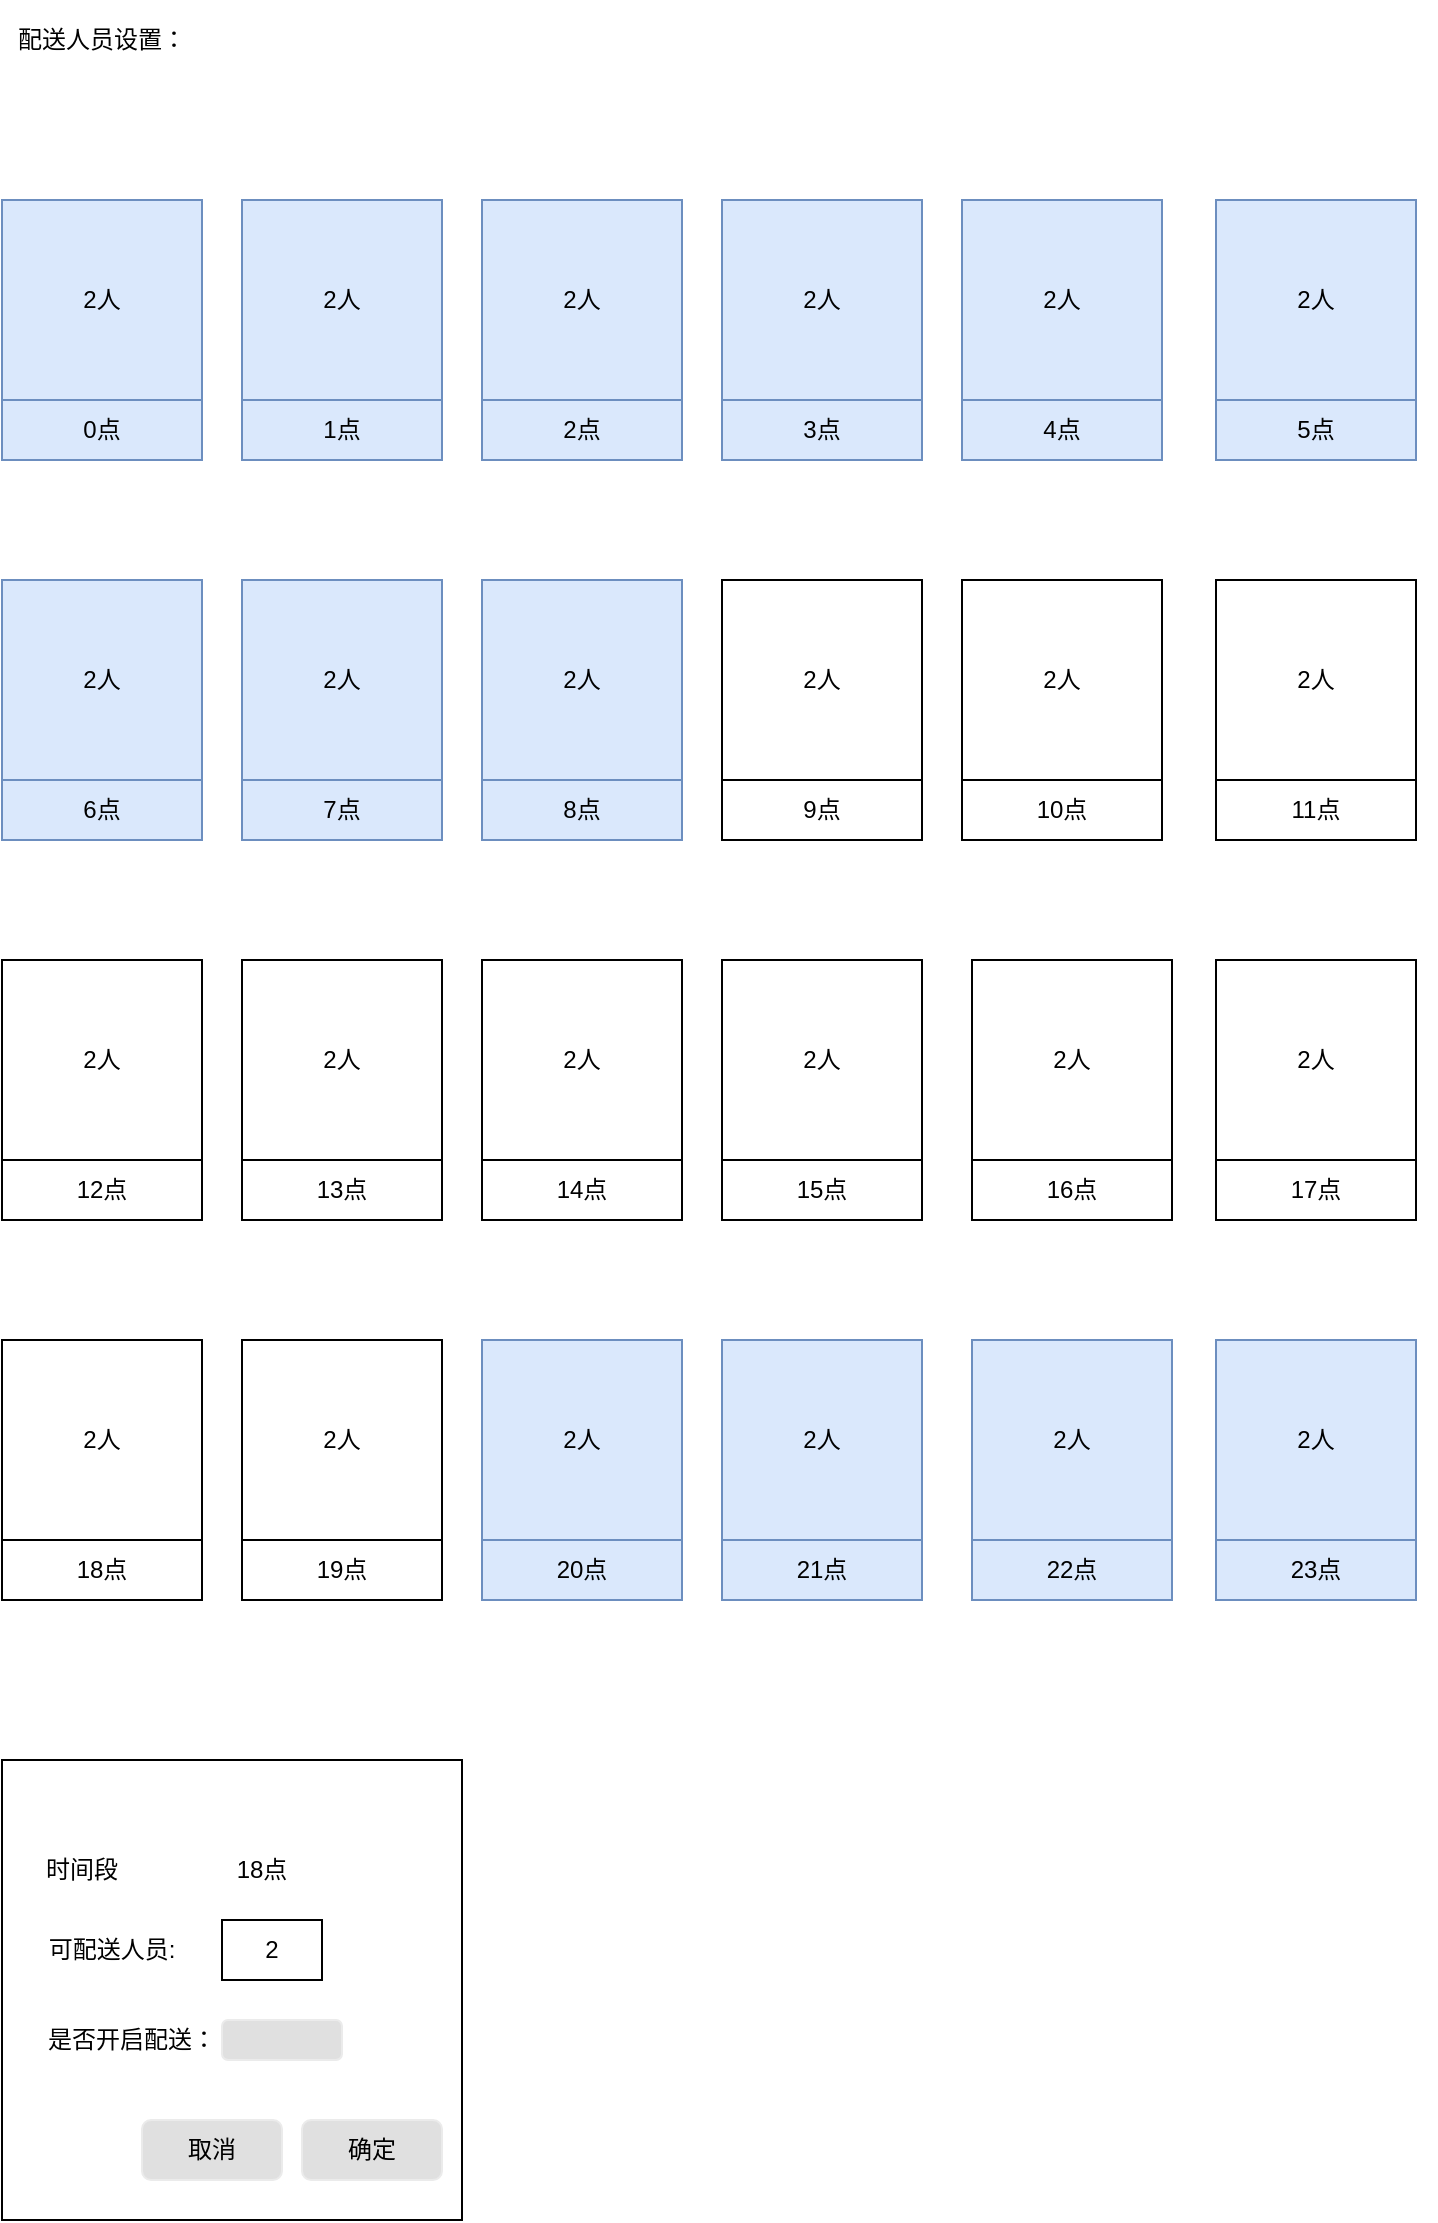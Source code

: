 <mxfile version="17.4.6" type="github">
  <diagram id="hV38s8yOrOusin9FNJrO" name="Page-1">
    <mxGraphModel dx="1422" dy="794" grid="1" gridSize="10" guides="1" tooltips="1" connect="1" arrows="1" fold="1" page="1" pageScale="1" pageWidth="827" pageHeight="1169" math="0" shadow="0">
      <root>
        <mxCell id="0" />
        <mxCell id="1" parent="0" />
        <mxCell id="0bW14wzQByv-zD3mdwpl-3" value="" style="group" vertex="1" connectable="0" parent="1">
          <mxGeometry x="110" y="160" width="100" height="130" as="geometry" />
        </mxCell>
        <mxCell id="0bW14wzQByv-zD3mdwpl-1" value="2人" style="whiteSpace=wrap;html=1;aspect=fixed;fillColor=#dae8fc;strokeColor=#6c8ebf;" vertex="1" parent="0bW14wzQByv-zD3mdwpl-3">
          <mxGeometry width="100" height="100" as="geometry" />
        </mxCell>
        <mxCell id="0bW14wzQByv-zD3mdwpl-2" value="0点" style="rounded=0;whiteSpace=wrap;html=1;fillColor=#dae8fc;strokeColor=#6c8ebf;" vertex="1" parent="0bW14wzQByv-zD3mdwpl-3">
          <mxGeometry y="100" width="100" height="30" as="geometry" />
        </mxCell>
        <mxCell id="0bW14wzQByv-zD3mdwpl-4" value="" style="group" vertex="1" connectable="0" parent="1">
          <mxGeometry x="230" y="160" width="100" height="130" as="geometry" />
        </mxCell>
        <mxCell id="0bW14wzQByv-zD3mdwpl-5" value="2人" style="whiteSpace=wrap;html=1;aspect=fixed;fillColor=#dae8fc;strokeColor=#6c8ebf;" vertex="1" parent="0bW14wzQByv-zD3mdwpl-4">
          <mxGeometry width="100" height="100" as="geometry" />
        </mxCell>
        <mxCell id="0bW14wzQByv-zD3mdwpl-6" value="1点" style="rounded=0;whiteSpace=wrap;html=1;fillColor=#dae8fc;strokeColor=#6c8ebf;" vertex="1" parent="0bW14wzQByv-zD3mdwpl-4">
          <mxGeometry y="100" width="100" height="30" as="geometry" />
        </mxCell>
        <mxCell id="0bW14wzQByv-zD3mdwpl-7" value="" style="group" vertex="1" connectable="0" parent="1">
          <mxGeometry x="350" y="160" width="100" height="130" as="geometry" />
        </mxCell>
        <mxCell id="0bW14wzQByv-zD3mdwpl-8" value="2人" style="whiteSpace=wrap;html=1;aspect=fixed;fillColor=#dae8fc;strokeColor=#6c8ebf;" vertex="1" parent="0bW14wzQByv-zD3mdwpl-7">
          <mxGeometry width="100" height="100" as="geometry" />
        </mxCell>
        <mxCell id="0bW14wzQByv-zD3mdwpl-9" value="2点" style="rounded=0;whiteSpace=wrap;html=1;fillColor=#dae8fc;strokeColor=#6c8ebf;" vertex="1" parent="0bW14wzQByv-zD3mdwpl-7">
          <mxGeometry y="100" width="100" height="30" as="geometry" />
        </mxCell>
        <mxCell id="0bW14wzQByv-zD3mdwpl-10" value="" style="group;fillColor=#dae8fc;strokeColor=#6c8ebf;" vertex="1" connectable="0" parent="1">
          <mxGeometry x="470" y="160" width="100" height="130" as="geometry" />
        </mxCell>
        <mxCell id="0bW14wzQByv-zD3mdwpl-11" value="2人" style="whiteSpace=wrap;html=1;aspect=fixed;fillColor=#dae8fc;strokeColor=#6c8ebf;" vertex="1" parent="0bW14wzQByv-zD3mdwpl-10">
          <mxGeometry width="100" height="100" as="geometry" />
        </mxCell>
        <mxCell id="0bW14wzQByv-zD3mdwpl-12" value="3点" style="rounded=0;whiteSpace=wrap;html=1;fillColor=#dae8fc;strokeColor=#6c8ebf;" vertex="1" parent="0bW14wzQByv-zD3mdwpl-10">
          <mxGeometry y="100" width="100" height="30" as="geometry" />
        </mxCell>
        <mxCell id="0bW14wzQByv-zD3mdwpl-19" value="" style="group" vertex="1" connectable="0" parent="1">
          <mxGeometry x="110" y="350" width="100" height="130" as="geometry" />
        </mxCell>
        <mxCell id="0bW14wzQByv-zD3mdwpl-20" value="2人" style="whiteSpace=wrap;html=1;aspect=fixed;fillColor=#dae8fc;strokeColor=#6c8ebf;" vertex="1" parent="0bW14wzQByv-zD3mdwpl-19">
          <mxGeometry width="100" height="100" as="geometry" />
        </mxCell>
        <mxCell id="0bW14wzQByv-zD3mdwpl-21" value="6点" style="rounded=0;whiteSpace=wrap;html=1;fillColor=#dae8fc;strokeColor=#6c8ebf;" vertex="1" parent="0bW14wzQByv-zD3mdwpl-19">
          <mxGeometry y="100" width="100" height="30" as="geometry" />
        </mxCell>
        <mxCell id="0bW14wzQByv-zD3mdwpl-22" value="" style="group;fillColor=#dae8fc;strokeColor=#6c8ebf;" vertex="1" connectable="0" parent="1">
          <mxGeometry x="230" y="350" width="100" height="130" as="geometry" />
        </mxCell>
        <mxCell id="0bW14wzQByv-zD3mdwpl-23" value="2人" style="whiteSpace=wrap;html=1;aspect=fixed;fillColor=#dae8fc;strokeColor=#6c8ebf;" vertex="1" parent="0bW14wzQByv-zD3mdwpl-22">
          <mxGeometry width="100" height="100" as="geometry" />
        </mxCell>
        <mxCell id="0bW14wzQByv-zD3mdwpl-24" value="7点" style="rounded=0;whiteSpace=wrap;html=1;fillColor=#dae8fc;strokeColor=#6c8ebf;" vertex="1" parent="0bW14wzQByv-zD3mdwpl-22">
          <mxGeometry y="100" width="100" height="30" as="geometry" />
        </mxCell>
        <mxCell id="0bW14wzQByv-zD3mdwpl-25" value="" style="group;fillColor=#dae8fc;strokeColor=#6c8ebf;" vertex="1" connectable="0" parent="1">
          <mxGeometry x="350" y="350" width="100" height="130" as="geometry" />
        </mxCell>
        <mxCell id="0bW14wzQByv-zD3mdwpl-26" value="2人" style="whiteSpace=wrap;html=1;aspect=fixed;fillColor=#dae8fc;strokeColor=#6c8ebf;" vertex="1" parent="0bW14wzQByv-zD3mdwpl-25">
          <mxGeometry width="100" height="100" as="geometry" />
        </mxCell>
        <mxCell id="0bW14wzQByv-zD3mdwpl-27" value="8点" style="rounded=0;whiteSpace=wrap;html=1;fillColor=#dae8fc;strokeColor=#6c8ebf;" vertex="1" parent="0bW14wzQByv-zD3mdwpl-25">
          <mxGeometry y="100" width="100" height="30" as="geometry" />
        </mxCell>
        <mxCell id="0bW14wzQByv-zD3mdwpl-28" value="" style="group" vertex="1" connectable="0" parent="1">
          <mxGeometry x="470" y="350" width="100" height="130" as="geometry" />
        </mxCell>
        <mxCell id="0bW14wzQByv-zD3mdwpl-29" value="2人" style="whiteSpace=wrap;html=1;aspect=fixed;" vertex="1" parent="0bW14wzQByv-zD3mdwpl-28">
          <mxGeometry width="100" height="100" as="geometry" />
        </mxCell>
        <mxCell id="0bW14wzQByv-zD3mdwpl-30" value="9点" style="rounded=0;whiteSpace=wrap;html=1;" vertex="1" parent="0bW14wzQByv-zD3mdwpl-28">
          <mxGeometry y="100" width="100" height="30" as="geometry" />
        </mxCell>
        <mxCell id="0bW14wzQByv-zD3mdwpl-31" value="" style="group" vertex="1" connectable="0" parent="1">
          <mxGeometry x="717" y="160" width="110" height="130" as="geometry" />
        </mxCell>
        <mxCell id="0bW14wzQByv-zD3mdwpl-32" value="2人" style="whiteSpace=wrap;html=1;aspect=fixed;fillColor=#dae8fc;strokeColor=#6c8ebf;" vertex="1" parent="0bW14wzQByv-zD3mdwpl-31">
          <mxGeometry width="100" height="100" as="geometry" />
        </mxCell>
        <mxCell id="0bW14wzQByv-zD3mdwpl-33" value="5点" style="rounded=0;whiteSpace=wrap;html=1;fillColor=#dae8fc;strokeColor=#6c8ebf;" vertex="1" parent="0bW14wzQByv-zD3mdwpl-31">
          <mxGeometry y="100" width="100" height="30" as="geometry" />
        </mxCell>
        <mxCell id="0bW14wzQByv-zD3mdwpl-34" value="" style="group" vertex="1" connectable="0" parent="1">
          <mxGeometry x="110" y="540" width="100" height="130" as="geometry" />
        </mxCell>
        <mxCell id="0bW14wzQByv-zD3mdwpl-35" value="2人" style="whiteSpace=wrap;html=1;aspect=fixed;" vertex="1" parent="0bW14wzQByv-zD3mdwpl-34">
          <mxGeometry width="100" height="100" as="geometry" />
        </mxCell>
        <mxCell id="0bW14wzQByv-zD3mdwpl-36" value="12点" style="rounded=0;whiteSpace=wrap;html=1;" vertex="1" parent="0bW14wzQByv-zD3mdwpl-34">
          <mxGeometry y="100" width="100" height="30" as="geometry" />
        </mxCell>
        <mxCell id="0bW14wzQByv-zD3mdwpl-37" value="" style="group" vertex="1" connectable="0" parent="1">
          <mxGeometry x="230" y="540" width="100" height="130" as="geometry" />
        </mxCell>
        <mxCell id="0bW14wzQByv-zD3mdwpl-38" value="2人" style="whiteSpace=wrap;html=1;aspect=fixed;" vertex="1" parent="0bW14wzQByv-zD3mdwpl-37">
          <mxGeometry width="100" height="100" as="geometry" />
        </mxCell>
        <mxCell id="0bW14wzQByv-zD3mdwpl-39" value="13点" style="rounded=0;whiteSpace=wrap;html=1;" vertex="1" parent="0bW14wzQByv-zD3mdwpl-37">
          <mxGeometry y="100" width="100" height="30" as="geometry" />
        </mxCell>
        <mxCell id="0bW14wzQByv-zD3mdwpl-40" value="" style="group" vertex="1" connectable="0" parent="1">
          <mxGeometry x="350" y="540" width="100" height="130" as="geometry" />
        </mxCell>
        <mxCell id="0bW14wzQByv-zD3mdwpl-41" value="2人" style="whiteSpace=wrap;html=1;aspect=fixed;" vertex="1" parent="0bW14wzQByv-zD3mdwpl-40">
          <mxGeometry width="100" height="100" as="geometry" />
        </mxCell>
        <mxCell id="0bW14wzQByv-zD3mdwpl-42" value="14点" style="rounded=0;whiteSpace=wrap;html=1;" vertex="1" parent="0bW14wzQByv-zD3mdwpl-40">
          <mxGeometry y="100" width="100" height="30" as="geometry" />
        </mxCell>
        <mxCell id="0bW14wzQByv-zD3mdwpl-43" value="" style="group" vertex="1" connectable="0" parent="1">
          <mxGeometry x="470" y="540" width="100" height="130" as="geometry" />
        </mxCell>
        <mxCell id="0bW14wzQByv-zD3mdwpl-44" value="2人" style="whiteSpace=wrap;html=1;aspect=fixed;" vertex="1" parent="0bW14wzQByv-zD3mdwpl-43">
          <mxGeometry width="100" height="100" as="geometry" />
        </mxCell>
        <mxCell id="0bW14wzQByv-zD3mdwpl-45" value="15点" style="rounded=0;whiteSpace=wrap;html=1;" vertex="1" parent="0bW14wzQByv-zD3mdwpl-43">
          <mxGeometry y="100" width="100" height="30" as="geometry" />
        </mxCell>
        <mxCell id="0bW14wzQByv-zD3mdwpl-46" value="" style="group" vertex="1" connectable="0" parent="1">
          <mxGeometry x="590" y="350" width="110" height="130" as="geometry" />
        </mxCell>
        <mxCell id="0bW14wzQByv-zD3mdwpl-47" value="2人" style="whiteSpace=wrap;html=1;aspect=fixed;" vertex="1" parent="0bW14wzQByv-zD3mdwpl-46">
          <mxGeometry width="100" height="100" as="geometry" />
        </mxCell>
        <mxCell id="0bW14wzQByv-zD3mdwpl-48" value="10点" style="rounded=0;whiteSpace=wrap;html=1;" vertex="1" parent="0bW14wzQByv-zD3mdwpl-46">
          <mxGeometry y="100" width="100" height="30" as="geometry" />
        </mxCell>
        <mxCell id="0bW14wzQByv-zD3mdwpl-49" value="配送人员设置：" style="text;html=1;strokeColor=none;fillColor=none;align=center;verticalAlign=middle;whiteSpace=wrap;rounded=0;" vertex="1" parent="1">
          <mxGeometry x="110" y="60" width="100" height="40" as="geometry" />
        </mxCell>
        <mxCell id="0bW14wzQByv-zD3mdwpl-50" value="" style="group" vertex="1" connectable="0" parent="1">
          <mxGeometry x="110" y="730" width="100" height="130" as="geometry" />
        </mxCell>
        <mxCell id="0bW14wzQByv-zD3mdwpl-51" value="2人" style="whiteSpace=wrap;html=1;aspect=fixed;" vertex="1" parent="0bW14wzQByv-zD3mdwpl-50">
          <mxGeometry width="100" height="100" as="geometry" />
        </mxCell>
        <mxCell id="0bW14wzQByv-zD3mdwpl-52" value="18点" style="rounded=0;whiteSpace=wrap;html=1;" vertex="1" parent="0bW14wzQByv-zD3mdwpl-50">
          <mxGeometry y="100" width="100" height="30" as="geometry" />
        </mxCell>
        <mxCell id="0bW14wzQByv-zD3mdwpl-53" value="" style="group" vertex="1" connectable="0" parent="1">
          <mxGeometry x="230" y="730" width="100" height="130" as="geometry" />
        </mxCell>
        <mxCell id="0bW14wzQByv-zD3mdwpl-54" value="2人" style="whiteSpace=wrap;html=1;aspect=fixed;" vertex="1" parent="0bW14wzQByv-zD3mdwpl-53">
          <mxGeometry width="100" height="100" as="geometry" />
        </mxCell>
        <mxCell id="0bW14wzQByv-zD3mdwpl-55" value="19点" style="rounded=0;whiteSpace=wrap;html=1;" vertex="1" parent="0bW14wzQByv-zD3mdwpl-53">
          <mxGeometry y="100" width="100" height="30" as="geometry" />
        </mxCell>
        <mxCell id="0bW14wzQByv-zD3mdwpl-56" value="" style="group" vertex="1" connectable="0" parent="1">
          <mxGeometry x="717" y="540" width="100" height="130" as="geometry" />
        </mxCell>
        <mxCell id="0bW14wzQByv-zD3mdwpl-57" value="2人" style="whiteSpace=wrap;html=1;aspect=fixed;" vertex="1" parent="0bW14wzQByv-zD3mdwpl-56">
          <mxGeometry width="100" height="100" as="geometry" />
        </mxCell>
        <mxCell id="0bW14wzQByv-zD3mdwpl-58" value="17点" style="rounded=0;whiteSpace=wrap;html=1;" vertex="1" parent="0bW14wzQByv-zD3mdwpl-56">
          <mxGeometry y="100" width="100" height="30" as="geometry" />
        </mxCell>
        <mxCell id="0bW14wzQByv-zD3mdwpl-59" value="" style="group" vertex="1" connectable="0" parent="1">
          <mxGeometry x="595" y="540" width="100" height="130" as="geometry" />
        </mxCell>
        <mxCell id="0bW14wzQByv-zD3mdwpl-60" value="2人" style="whiteSpace=wrap;html=1;aspect=fixed;" vertex="1" parent="0bW14wzQByv-zD3mdwpl-59">
          <mxGeometry width="100" height="100" as="geometry" />
        </mxCell>
        <mxCell id="0bW14wzQByv-zD3mdwpl-61" value="16点" style="rounded=0;whiteSpace=wrap;html=1;" vertex="1" parent="0bW14wzQByv-zD3mdwpl-59">
          <mxGeometry y="100" width="100" height="30" as="geometry" />
        </mxCell>
        <mxCell id="0bW14wzQByv-zD3mdwpl-62" value="" style="group" vertex="1" connectable="0" parent="1">
          <mxGeometry x="717" y="350" width="110" height="130" as="geometry" />
        </mxCell>
        <mxCell id="0bW14wzQByv-zD3mdwpl-63" value="2人" style="whiteSpace=wrap;html=1;aspect=fixed;" vertex="1" parent="0bW14wzQByv-zD3mdwpl-62">
          <mxGeometry width="100" height="100" as="geometry" />
        </mxCell>
        <mxCell id="0bW14wzQByv-zD3mdwpl-64" value="11点" style="rounded=0;whiteSpace=wrap;html=1;" vertex="1" parent="0bW14wzQByv-zD3mdwpl-62">
          <mxGeometry y="100" width="100" height="30" as="geometry" />
        </mxCell>
        <mxCell id="0bW14wzQByv-zD3mdwpl-65" value="" style="group;fillColor=#ffcd28;gradientColor=#ffa500;strokeColor=#d79b00;" vertex="1" connectable="0" parent="1">
          <mxGeometry x="717" y="730" width="100" height="130" as="geometry" />
        </mxCell>
        <mxCell id="0bW14wzQByv-zD3mdwpl-66" value="2人" style="whiteSpace=wrap;html=1;aspect=fixed;fillColor=#dae8fc;strokeColor=#6c8ebf;" vertex="1" parent="0bW14wzQByv-zD3mdwpl-65">
          <mxGeometry width="100" height="100" as="geometry" />
        </mxCell>
        <mxCell id="0bW14wzQByv-zD3mdwpl-67" value="23点" style="rounded=0;whiteSpace=wrap;html=1;fillColor=#dae8fc;strokeColor=#6c8ebf;" vertex="1" parent="0bW14wzQByv-zD3mdwpl-65">
          <mxGeometry y="100" width="100" height="30" as="geometry" />
        </mxCell>
        <mxCell id="0bW14wzQByv-zD3mdwpl-68" value="" style="group;fillColor=#dae8fc;strokeColor=#6c8ebf;" vertex="1" connectable="0" parent="1">
          <mxGeometry x="595" y="730" width="100" height="130" as="geometry" />
        </mxCell>
        <mxCell id="0bW14wzQByv-zD3mdwpl-69" value="2人" style="whiteSpace=wrap;html=1;aspect=fixed;fillColor=#dae8fc;strokeColor=#6c8ebf;" vertex="1" parent="0bW14wzQByv-zD3mdwpl-68">
          <mxGeometry width="100" height="100" as="geometry" />
        </mxCell>
        <mxCell id="0bW14wzQByv-zD3mdwpl-70" value="22点" style="rounded=0;whiteSpace=wrap;html=1;fillColor=#dae8fc;strokeColor=#6c8ebf;" vertex="1" parent="0bW14wzQByv-zD3mdwpl-68">
          <mxGeometry y="100" width="100" height="30" as="geometry" />
        </mxCell>
        <mxCell id="0bW14wzQByv-zD3mdwpl-71" value="" style="group;fillColor=#dae8fc;strokeColor=#6c8ebf;" vertex="1" connectable="0" parent="1">
          <mxGeometry x="350" y="730" width="100" height="130" as="geometry" />
        </mxCell>
        <mxCell id="0bW14wzQByv-zD3mdwpl-72" value="2人" style="whiteSpace=wrap;html=1;aspect=fixed;fillColor=#dae8fc;strokeColor=#6c8ebf;" vertex="1" parent="0bW14wzQByv-zD3mdwpl-71">
          <mxGeometry width="100" height="100" as="geometry" />
        </mxCell>
        <mxCell id="0bW14wzQByv-zD3mdwpl-73" value="20点" style="rounded=0;whiteSpace=wrap;html=1;fillColor=#dae8fc;strokeColor=#6c8ebf;" vertex="1" parent="0bW14wzQByv-zD3mdwpl-71">
          <mxGeometry y="100" width="100" height="30" as="geometry" />
        </mxCell>
        <mxCell id="0bW14wzQByv-zD3mdwpl-74" value="" style="group;fillColor=#dae8fc;strokeColor=#6c8ebf;" vertex="1" connectable="0" parent="1">
          <mxGeometry x="470" y="730" width="100" height="130" as="geometry" />
        </mxCell>
        <mxCell id="0bW14wzQByv-zD3mdwpl-75" value="2人" style="whiteSpace=wrap;html=1;aspect=fixed;fillColor=#dae8fc;strokeColor=#6c8ebf;" vertex="1" parent="0bW14wzQByv-zD3mdwpl-74">
          <mxGeometry width="100" height="100" as="geometry" />
        </mxCell>
        <mxCell id="0bW14wzQByv-zD3mdwpl-76" value="21点" style="rounded=0;whiteSpace=wrap;html=1;fillColor=#dae8fc;strokeColor=#6c8ebf;" vertex="1" parent="0bW14wzQByv-zD3mdwpl-74">
          <mxGeometry y="100" width="100" height="30" as="geometry" />
        </mxCell>
        <mxCell id="0bW14wzQByv-zD3mdwpl-82" value="" style="group" vertex="1" connectable="0" parent="1">
          <mxGeometry x="590" y="160" width="100" height="130" as="geometry" />
        </mxCell>
        <mxCell id="0bW14wzQByv-zD3mdwpl-83" value="2人" style="whiteSpace=wrap;html=1;aspect=fixed;fillColor=#dae8fc;strokeColor=#6c8ebf;" vertex="1" parent="0bW14wzQByv-zD3mdwpl-82">
          <mxGeometry width="100" height="100" as="geometry" />
        </mxCell>
        <mxCell id="0bW14wzQByv-zD3mdwpl-84" value="4点" style="rounded=0;whiteSpace=wrap;html=1;fillColor=#dae8fc;strokeColor=#6c8ebf;" vertex="1" parent="0bW14wzQByv-zD3mdwpl-82">
          <mxGeometry y="100" width="100" height="30" as="geometry" />
        </mxCell>
        <mxCell id="0bW14wzQByv-zD3mdwpl-85" value="" style="whiteSpace=wrap;html=1;aspect=fixed;" vertex="1" parent="1">
          <mxGeometry x="110" y="940" width="230" height="230" as="geometry" />
        </mxCell>
        <mxCell id="0bW14wzQByv-zD3mdwpl-86" value="时间段" style="text;html=1;strokeColor=none;fillColor=none;align=center;verticalAlign=middle;whiteSpace=wrap;rounded=0;" vertex="1" parent="1">
          <mxGeometry x="120" y="980" width="60" height="30" as="geometry" />
        </mxCell>
        <mxCell id="0bW14wzQByv-zD3mdwpl-87" value="18点" style="text;html=1;strokeColor=none;fillColor=none;align=center;verticalAlign=middle;whiteSpace=wrap;rounded=0;" vertex="1" parent="1">
          <mxGeometry x="210" y="980" width="60" height="30" as="geometry" />
        </mxCell>
        <mxCell id="0bW14wzQByv-zD3mdwpl-88" value="可配送人员:" style="text;html=1;strokeColor=none;fillColor=none;align=center;verticalAlign=middle;whiteSpace=wrap;rounded=0;" vertex="1" parent="1">
          <mxGeometry x="130" y="1020" width="70" height="30" as="geometry" />
        </mxCell>
        <mxCell id="0bW14wzQByv-zD3mdwpl-91" value="2" style="rounded=0;whiteSpace=wrap;html=1;" vertex="1" parent="1">
          <mxGeometry x="220" y="1020" width="50" height="30" as="geometry" />
        </mxCell>
        <mxCell id="0bW14wzQByv-zD3mdwpl-92" value="是否开启配送：" style="text;html=1;strokeColor=none;fillColor=none;align=center;verticalAlign=middle;whiteSpace=wrap;rounded=0;" vertex="1" parent="1">
          <mxGeometry x="120" y="1070" width="110" height="20" as="geometry" />
        </mxCell>
        <mxCell id="0bW14wzQByv-zD3mdwpl-93" value="" style="rounded=1;whiteSpace=wrap;html=1;strokeColor=#EBEBEB;fillColor=#E0E0E0;" vertex="1" parent="1">
          <mxGeometry x="220" y="1070" width="60" height="20" as="geometry" />
        </mxCell>
        <mxCell id="0bW14wzQByv-zD3mdwpl-94" value="取消" style="rounded=1;whiteSpace=wrap;html=1;strokeColor=#EBEBEB;fillColor=#E0E0E0;" vertex="1" parent="1">
          <mxGeometry x="180" y="1120" width="70" height="30" as="geometry" />
        </mxCell>
        <mxCell id="0bW14wzQByv-zD3mdwpl-95" value="确定" style="rounded=1;whiteSpace=wrap;html=1;strokeColor=#EBEBEB;fillColor=#E0E0E0;" vertex="1" parent="1">
          <mxGeometry x="260" y="1120" width="70" height="30" as="geometry" />
        </mxCell>
      </root>
    </mxGraphModel>
  </diagram>
</mxfile>
